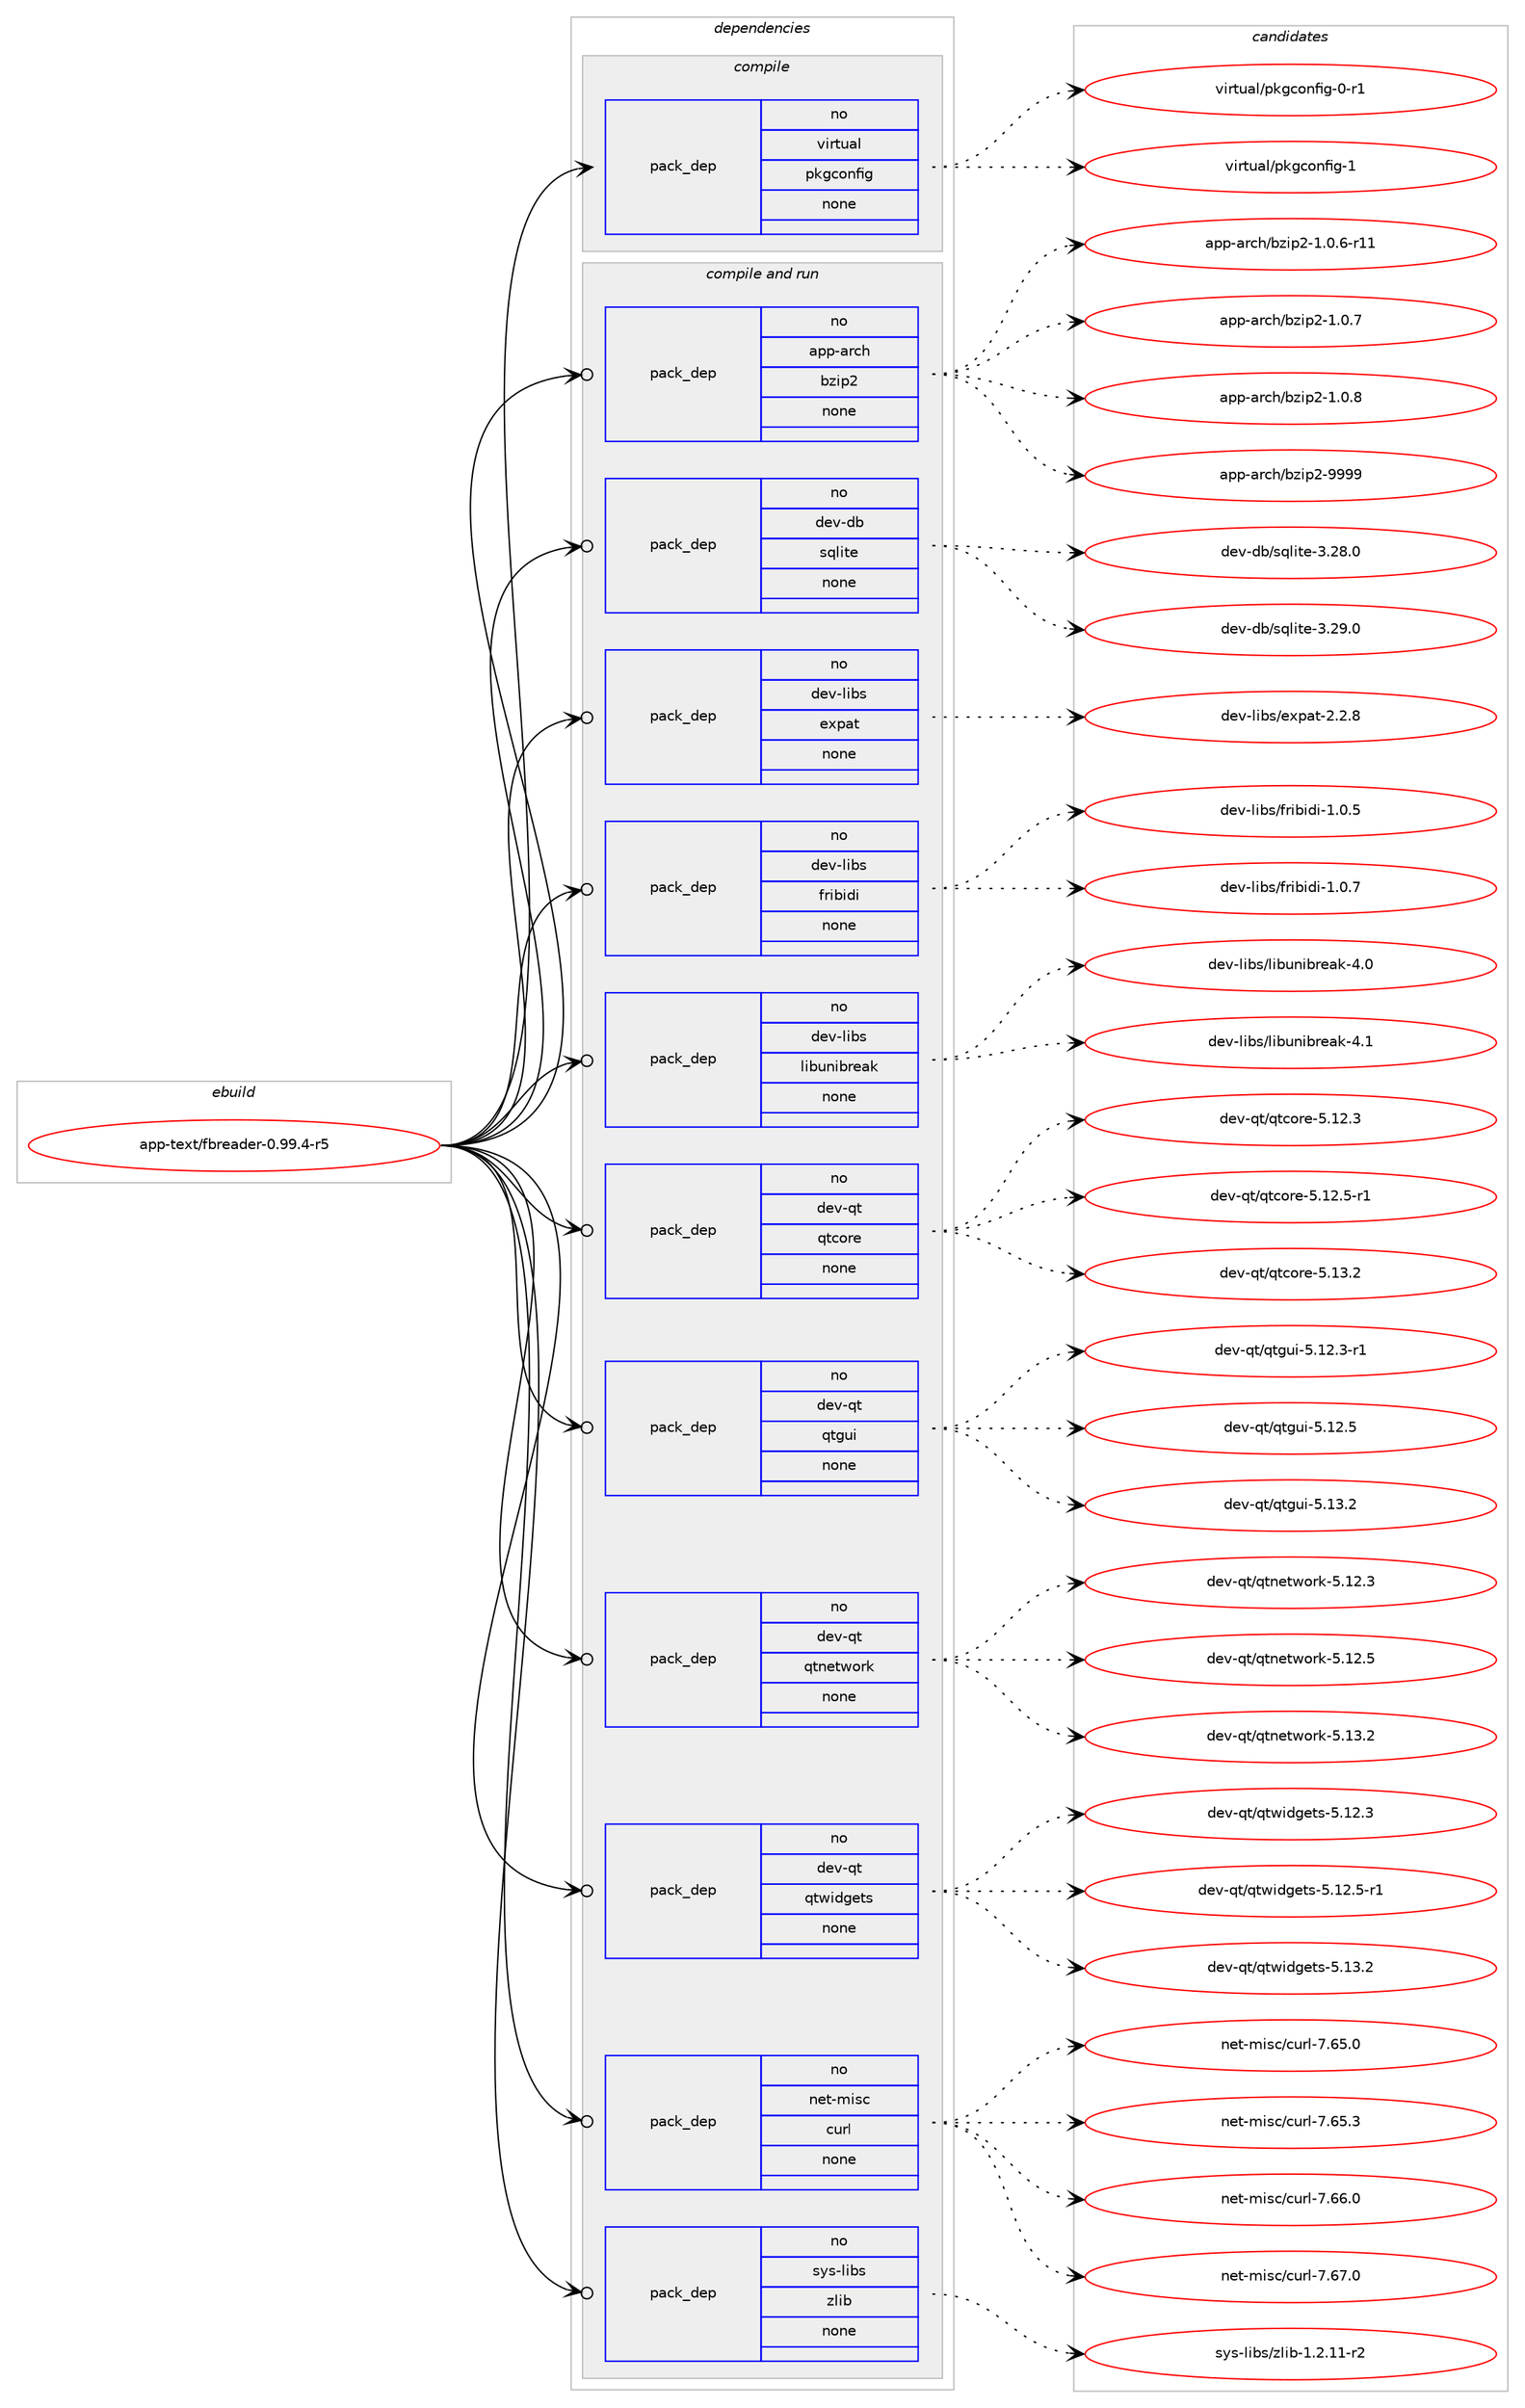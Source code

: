 digraph prolog {

# *************
# Graph options
# *************

newrank=true;
concentrate=true;
compound=true;
graph [rankdir=LR,fontname=Helvetica,fontsize=10,ranksep=1.5];#, ranksep=2.5, nodesep=0.2];
edge  [arrowhead=vee];
node  [fontname=Helvetica,fontsize=10];

# **********
# The ebuild
# **********

subgraph cluster_leftcol {
color=gray;
rank=same;
label=<<i>ebuild</i>>;
id [label="app-text/fbreader-0.99.4-r5", color=red, width=4, href="../app-text/fbreader-0.99.4-r5.svg"];
}

# ****************
# The dependencies
# ****************

subgraph cluster_midcol {
color=gray;
label=<<i>dependencies</i>>;
subgraph cluster_compile {
fillcolor="#eeeeee";
style=filled;
label=<<i>compile</i>>;
subgraph pack378147 {
dependency508672 [label=<<TABLE BORDER="0" CELLBORDER="1" CELLSPACING="0" CELLPADDING="4" WIDTH="220"><TR><TD ROWSPAN="6" CELLPADDING="30">pack_dep</TD></TR><TR><TD WIDTH="110">no</TD></TR><TR><TD>virtual</TD></TR><TR><TD>pkgconfig</TD></TR><TR><TD>none</TD></TR><TR><TD></TD></TR></TABLE>>, shape=none, color=blue];
}
id:e -> dependency508672:w [weight=20,style="solid",arrowhead="vee"];
}
subgraph cluster_compileandrun {
fillcolor="#eeeeee";
style=filled;
label=<<i>compile and run</i>>;
subgraph pack378148 {
dependency508673 [label=<<TABLE BORDER="0" CELLBORDER="1" CELLSPACING="0" CELLPADDING="4" WIDTH="220"><TR><TD ROWSPAN="6" CELLPADDING="30">pack_dep</TD></TR><TR><TD WIDTH="110">no</TD></TR><TR><TD>app-arch</TD></TR><TR><TD>bzip2</TD></TR><TR><TD>none</TD></TR><TR><TD></TD></TR></TABLE>>, shape=none, color=blue];
}
id:e -> dependency508673:w [weight=20,style="solid",arrowhead="odotvee"];
subgraph pack378149 {
dependency508674 [label=<<TABLE BORDER="0" CELLBORDER="1" CELLSPACING="0" CELLPADDING="4" WIDTH="220"><TR><TD ROWSPAN="6" CELLPADDING="30">pack_dep</TD></TR><TR><TD WIDTH="110">no</TD></TR><TR><TD>dev-db</TD></TR><TR><TD>sqlite</TD></TR><TR><TD>none</TD></TR><TR><TD></TD></TR></TABLE>>, shape=none, color=blue];
}
id:e -> dependency508674:w [weight=20,style="solid",arrowhead="odotvee"];
subgraph pack378150 {
dependency508675 [label=<<TABLE BORDER="0" CELLBORDER="1" CELLSPACING="0" CELLPADDING="4" WIDTH="220"><TR><TD ROWSPAN="6" CELLPADDING="30">pack_dep</TD></TR><TR><TD WIDTH="110">no</TD></TR><TR><TD>dev-libs</TD></TR><TR><TD>expat</TD></TR><TR><TD>none</TD></TR><TR><TD></TD></TR></TABLE>>, shape=none, color=blue];
}
id:e -> dependency508675:w [weight=20,style="solid",arrowhead="odotvee"];
subgraph pack378151 {
dependency508676 [label=<<TABLE BORDER="0" CELLBORDER="1" CELLSPACING="0" CELLPADDING="4" WIDTH="220"><TR><TD ROWSPAN="6" CELLPADDING="30">pack_dep</TD></TR><TR><TD WIDTH="110">no</TD></TR><TR><TD>dev-libs</TD></TR><TR><TD>fribidi</TD></TR><TR><TD>none</TD></TR><TR><TD></TD></TR></TABLE>>, shape=none, color=blue];
}
id:e -> dependency508676:w [weight=20,style="solid",arrowhead="odotvee"];
subgraph pack378152 {
dependency508677 [label=<<TABLE BORDER="0" CELLBORDER="1" CELLSPACING="0" CELLPADDING="4" WIDTH="220"><TR><TD ROWSPAN="6" CELLPADDING="30">pack_dep</TD></TR><TR><TD WIDTH="110">no</TD></TR><TR><TD>dev-libs</TD></TR><TR><TD>libunibreak</TD></TR><TR><TD>none</TD></TR><TR><TD></TD></TR></TABLE>>, shape=none, color=blue];
}
id:e -> dependency508677:w [weight=20,style="solid",arrowhead="odotvee"];
subgraph pack378153 {
dependency508678 [label=<<TABLE BORDER="0" CELLBORDER="1" CELLSPACING="0" CELLPADDING="4" WIDTH="220"><TR><TD ROWSPAN="6" CELLPADDING="30">pack_dep</TD></TR><TR><TD WIDTH="110">no</TD></TR><TR><TD>dev-qt</TD></TR><TR><TD>qtcore</TD></TR><TR><TD>none</TD></TR><TR><TD></TD></TR></TABLE>>, shape=none, color=blue];
}
id:e -> dependency508678:w [weight=20,style="solid",arrowhead="odotvee"];
subgraph pack378154 {
dependency508679 [label=<<TABLE BORDER="0" CELLBORDER="1" CELLSPACING="0" CELLPADDING="4" WIDTH="220"><TR><TD ROWSPAN="6" CELLPADDING="30">pack_dep</TD></TR><TR><TD WIDTH="110">no</TD></TR><TR><TD>dev-qt</TD></TR><TR><TD>qtgui</TD></TR><TR><TD>none</TD></TR><TR><TD></TD></TR></TABLE>>, shape=none, color=blue];
}
id:e -> dependency508679:w [weight=20,style="solid",arrowhead="odotvee"];
subgraph pack378155 {
dependency508680 [label=<<TABLE BORDER="0" CELLBORDER="1" CELLSPACING="0" CELLPADDING="4" WIDTH="220"><TR><TD ROWSPAN="6" CELLPADDING="30">pack_dep</TD></TR><TR><TD WIDTH="110">no</TD></TR><TR><TD>dev-qt</TD></TR><TR><TD>qtnetwork</TD></TR><TR><TD>none</TD></TR><TR><TD></TD></TR></TABLE>>, shape=none, color=blue];
}
id:e -> dependency508680:w [weight=20,style="solid",arrowhead="odotvee"];
subgraph pack378156 {
dependency508681 [label=<<TABLE BORDER="0" CELLBORDER="1" CELLSPACING="0" CELLPADDING="4" WIDTH="220"><TR><TD ROWSPAN="6" CELLPADDING="30">pack_dep</TD></TR><TR><TD WIDTH="110">no</TD></TR><TR><TD>dev-qt</TD></TR><TR><TD>qtwidgets</TD></TR><TR><TD>none</TD></TR><TR><TD></TD></TR></TABLE>>, shape=none, color=blue];
}
id:e -> dependency508681:w [weight=20,style="solid",arrowhead="odotvee"];
subgraph pack378157 {
dependency508682 [label=<<TABLE BORDER="0" CELLBORDER="1" CELLSPACING="0" CELLPADDING="4" WIDTH="220"><TR><TD ROWSPAN="6" CELLPADDING="30">pack_dep</TD></TR><TR><TD WIDTH="110">no</TD></TR><TR><TD>net-misc</TD></TR><TR><TD>curl</TD></TR><TR><TD>none</TD></TR><TR><TD></TD></TR></TABLE>>, shape=none, color=blue];
}
id:e -> dependency508682:w [weight=20,style="solid",arrowhead="odotvee"];
subgraph pack378158 {
dependency508683 [label=<<TABLE BORDER="0" CELLBORDER="1" CELLSPACING="0" CELLPADDING="4" WIDTH="220"><TR><TD ROWSPAN="6" CELLPADDING="30">pack_dep</TD></TR><TR><TD WIDTH="110">no</TD></TR><TR><TD>sys-libs</TD></TR><TR><TD>zlib</TD></TR><TR><TD>none</TD></TR><TR><TD></TD></TR></TABLE>>, shape=none, color=blue];
}
id:e -> dependency508683:w [weight=20,style="solid",arrowhead="odotvee"];
}
subgraph cluster_run {
fillcolor="#eeeeee";
style=filled;
label=<<i>run</i>>;
}
}

# **************
# The candidates
# **************

subgraph cluster_choices {
rank=same;
color=gray;
label=<<i>candidates</i>>;

subgraph choice378147 {
color=black;
nodesep=1;
choice11810511411611797108471121071039911111010210510345484511449 [label="virtual/pkgconfig-0-r1", color=red, width=4,href="../virtual/pkgconfig-0-r1.svg"];
choice1181051141161179710847112107103991111101021051034549 [label="virtual/pkgconfig-1", color=red, width=4,href="../virtual/pkgconfig-1.svg"];
dependency508672:e -> choice11810511411611797108471121071039911111010210510345484511449:w [style=dotted,weight="100"];
dependency508672:e -> choice1181051141161179710847112107103991111101021051034549:w [style=dotted,weight="100"];
}
subgraph choice378148 {
color=black;
nodesep=1;
choice97112112459711499104479812210511250454946484654451144949 [label="app-arch/bzip2-1.0.6-r11", color=red, width=4,href="../app-arch/bzip2-1.0.6-r11.svg"];
choice97112112459711499104479812210511250454946484655 [label="app-arch/bzip2-1.0.7", color=red, width=4,href="../app-arch/bzip2-1.0.7.svg"];
choice97112112459711499104479812210511250454946484656 [label="app-arch/bzip2-1.0.8", color=red, width=4,href="../app-arch/bzip2-1.0.8.svg"];
choice971121124597114991044798122105112504557575757 [label="app-arch/bzip2-9999", color=red, width=4,href="../app-arch/bzip2-9999.svg"];
dependency508673:e -> choice97112112459711499104479812210511250454946484654451144949:w [style=dotted,weight="100"];
dependency508673:e -> choice97112112459711499104479812210511250454946484655:w [style=dotted,weight="100"];
dependency508673:e -> choice97112112459711499104479812210511250454946484656:w [style=dotted,weight="100"];
dependency508673:e -> choice971121124597114991044798122105112504557575757:w [style=dotted,weight="100"];
}
subgraph choice378149 {
color=black;
nodesep=1;
choice10010111845100984711511310810511610145514650564648 [label="dev-db/sqlite-3.28.0", color=red, width=4,href="../dev-db/sqlite-3.28.0.svg"];
choice10010111845100984711511310810511610145514650574648 [label="dev-db/sqlite-3.29.0", color=red, width=4,href="../dev-db/sqlite-3.29.0.svg"];
dependency508674:e -> choice10010111845100984711511310810511610145514650564648:w [style=dotted,weight="100"];
dependency508674:e -> choice10010111845100984711511310810511610145514650574648:w [style=dotted,weight="100"];
}
subgraph choice378150 {
color=black;
nodesep=1;
choice10010111845108105981154710112011297116455046504656 [label="dev-libs/expat-2.2.8", color=red, width=4,href="../dev-libs/expat-2.2.8.svg"];
dependency508675:e -> choice10010111845108105981154710112011297116455046504656:w [style=dotted,weight="100"];
}
subgraph choice378151 {
color=black;
nodesep=1;
choice10010111845108105981154710211410598105100105454946484653 [label="dev-libs/fribidi-1.0.5", color=red, width=4,href="../dev-libs/fribidi-1.0.5.svg"];
choice10010111845108105981154710211410598105100105454946484655 [label="dev-libs/fribidi-1.0.7", color=red, width=4,href="../dev-libs/fribidi-1.0.7.svg"];
dependency508676:e -> choice10010111845108105981154710211410598105100105454946484653:w [style=dotted,weight="100"];
dependency508676:e -> choice10010111845108105981154710211410598105100105454946484655:w [style=dotted,weight="100"];
}
subgraph choice378152 {
color=black;
nodesep=1;
choice10010111845108105981154710810598117110105981141019710745524648 [label="dev-libs/libunibreak-4.0", color=red, width=4,href="../dev-libs/libunibreak-4.0.svg"];
choice10010111845108105981154710810598117110105981141019710745524649 [label="dev-libs/libunibreak-4.1", color=red, width=4,href="../dev-libs/libunibreak-4.1.svg"];
dependency508677:e -> choice10010111845108105981154710810598117110105981141019710745524648:w [style=dotted,weight="100"];
dependency508677:e -> choice10010111845108105981154710810598117110105981141019710745524649:w [style=dotted,weight="100"];
}
subgraph choice378153 {
color=black;
nodesep=1;
choice10010111845113116471131169911111410145534649504651 [label="dev-qt/qtcore-5.12.3", color=red, width=4,href="../dev-qt/qtcore-5.12.3.svg"];
choice100101118451131164711311699111114101455346495046534511449 [label="dev-qt/qtcore-5.12.5-r1", color=red, width=4,href="../dev-qt/qtcore-5.12.5-r1.svg"];
choice10010111845113116471131169911111410145534649514650 [label="dev-qt/qtcore-5.13.2", color=red, width=4,href="../dev-qt/qtcore-5.13.2.svg"];
dependency508678:e -> choice10010111845113116471131169911111410145534649504651:w [style=dotted,weight="100"];
dependency508678:e -> choice100101118451131164711311699111114101455346495046534511449:w [style=dotted,weight="100"];
dependency508678:e -> choice10010111845113116471131169911111410145534649514650:w [style=dotted,weight="100"];
}
subgraph choice378154 {
color=black;
nodesep=1;
choice1001011184511311647113116103117105455346495046514511449 [label="dev-qt/qtgui-5.12.3-r1", color=red, width=4,href="../dev-qt/qtgui-5.12.3-r1.svg"];
choice100101118451131164711311610311710545534649504653 [label="dev-qt/qtgui-5.12.5", color=red, width=4,href="../dev-qt/qtgui-5.12.5.svg"];
choice100101118451131164711311610311710545534649514650 [label="dev-qt/qtgui-5.13.2", color=red, width=4,href="../dev-qt/qtgui-5.13.2.svg"];
dependency508679:e -> choice1001011184511311647113116103117105455346495046514511449:w [style=dotted,weight="100"];
dependency508679:e -> choice100101118451131164711311610311710545534649504653:w [style=dotted,weight="100"];
dependency508679:e -> choice100101118451131164711311610311710545534649514650:w [style=dotted,weight="100"];
}
subgraph choice378155 {
color=black;
nodesep=1;
choice100101118451131164711311611010111611911111410745534649504651 [label="dev-qt/qtnetwork-5.12.3", color=red, width=4,href="../dev-qt/qtnetwork-5.12.3.svg"];
choice100101118451131164711311611010111611911111410745534649504653 [label="dev-qt/qtnetwork-5.12.5", color=red, width=4,href="../dev-qt/qtnetwork-5.12.5.svg"];
choice100101118451131164711311611010111611911111410745534649514650 [label="dev-qt/qtnetwork-5.13.2", color=red, width=4,href="../dev-qt/qtnetwork-5.13.2.svg"];
dependency508680:e -> choice100101118451131164711311611010111611911111410745534649504651:w [style=dotted,weight="100"];
dependency508680:e -> choice100101118451131164711311611010111611911111410745534649504653:w [style=dotted,weight="100"];
dependency508680:e -> choice100101118451131164711311611010111611911111410745534649514650:w [style=dotted,weight="100"];
}
subgraph choice378156 {
color=black;
nodesep=1;
choice100101118451131164711311611910510010310111611545534649504651 [label="dev-qt/qtwidgets-5.12.3", color=red, width=4,href="../dev-qt/qtwidgets-5.12.3.svg"];
choice1001011184511311647113116119105100103101116115455346495046534511449 [label="dev-qt/qtwidgets-5.12.5-r1", color=red, width=4,href="../dev-qt/qtwidgets-5.12.5-r1.svg"];
choice100101118451131164711311611910510010310111611545534649514650 [label="dev-qt/qtwidgets-5.13.2", color=red, width=4,href="../dev-qt/qtwidgets-5.13.2.svg"];
dependency508681:e -> choice100101118451131164711311611910510010310111611545534649504651:w [style=dotted,weight="100"];
dependency508681:e -> choice1001011184511311647113116119105100103101116115455346495046534511449:w [style=dotted,weight="100"];
dependency508681:e -> choice100101118451131164711311611910510010310111611545534649514650:w [style=dotted,weight="100"];
}
subgraph choice378157 {
color=black;
nodesep=1;
choice1101011164510910511599479911711410845554654534648 [label="net-misc/curl-7.65.0", color=red, width=4,href="../net-misc/curl-7.65.0.svg"];
choice1101011164510910511599479911711410845554654534651 [label="net-misc/curl-7.65.3", color=red, width=4,href="../net-misc/curl-7.65.3.svg"];
choice1101011164510910511599479911711410845554654544648 [label="net-misc/curl-7.66.0", color=red, width=4,href="../net-misc/curl-7.66.0.svg"];
choice1101011164510910511599479911711410845554654554648 [label="net-misc/curl-7.67.0", color=red, width=4,href="../net-misc/curl-7.67.0.svg"];
dependency508682:e -> choice1101011164510910511599479911711410845554654534648:w [style=dotted,weight="100"];
dependency508682:e -> choice1101011164510910511599479911711410845554654534651:w [style=dotted,weight="100"];
dependency508682:e -> choice1101011164510910511599479911711410845554654544648:w [style=dotted,weight="100"];
dependency508682:e -> choice1101011164510910511599479911711410845554654554648:w [style=dotted,weight="100"];
}
subgraph choice378158 {
color=black;
nodesep=1;
choice11512111545108105981154712210810598454946504649494511450 [label="sys-libs/zlib-1.2.11-r2", color=red, width=4,href="../sys-libs/zlib-1.2.11-r2.svg"];
dependency508683:e -> choice11512111545108105981154712210810598454946504649494511450:w [style=dotted,weight="100"];
}
}

}
